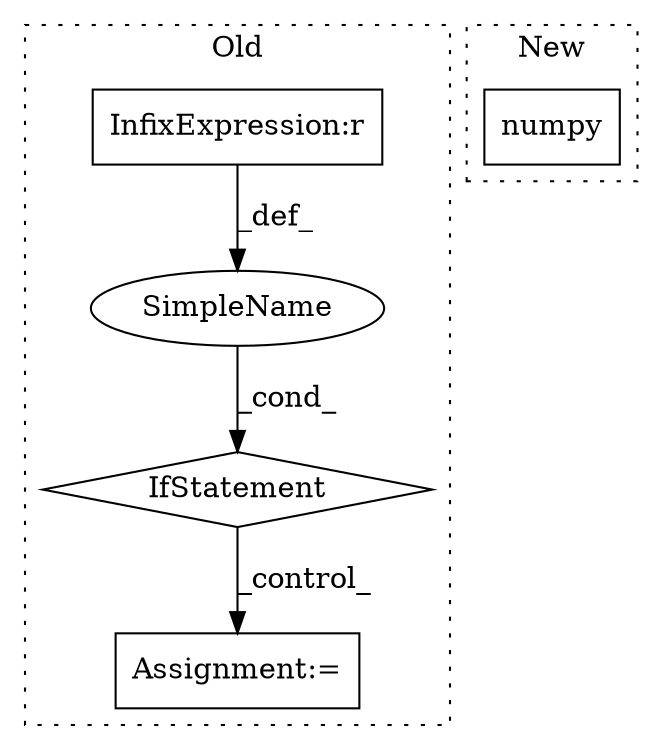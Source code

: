 digraph G {
subgraph cluster0 {
1 [label="IfStatement" a="25" s="939,969" l="4,2" shape="diamond"];
3 [label="Assignment:=" a="7" s="985" l="1" shape="box"];
4 [label="SimpleName" a="42" s="" l="" shape="ellipse"];
5 [label="InfixExpression:r" a="27" s="948" l="4" shape="box"];
label = "Old";
style="dotted";
}
subgraph cluster1 {
2 [label="numpy" a="32" s="1230" l="7" shape="box"];
label = "New";
style="dotted";
}
1 -> 3 [label="_control_"];
4 -> 1 [label="_cond_"];
5 -> 4 [label="_def_"];
}